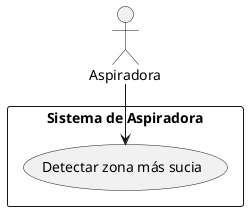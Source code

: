 @startuml
actor Aspiradora

rectangle "Sistema de Aspiradora" {
    usecase "Detectar zona más sucia"
}

Aspiradora --> "Detectar zona más sucia"
@enduml
